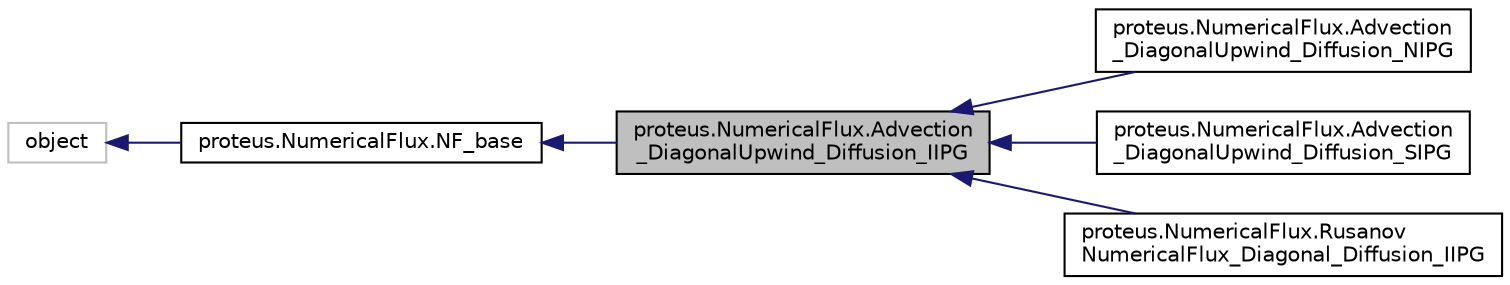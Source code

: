 digraph "proteus.NumericalFlux.Advection_DiagonalUpwind_Diffusion_IIPG"
{
 // LATEX_PDF_SIZE
  edge [fontname="Helvetica",fontsize="10",labelfontname="Helvetica",labelfontsize="10"];
  node [fontname="Helvetica",fontsize="10",shape=record];
  rankdir="LR";
  Node1 [label="proteus.NumericalFlux.Advection\l_DiagonalUpwind_Diffusion_IIPG",height=0.2,width=0.4,color="black", fillcolor="grey75", style="filled", fontcolor="black",tooltip=" "];
  Node2 -> Node1 [dir="back",color="midnightblue",fontsize="10",style="solid",fontname="Helvetica"];
  Node2 [label="proteus.NumericalFlux.NF_base",height=0.2,width=0.4,color="black", fillcolor="white", style="filled",URL="$df/d6e/classproteus_1_1NumericalFlux_1_1NF__base.html",tooltip=" "];
  Node3 -> Node2 [dir="back",color="midnightblue",fontsize="10",style="solid",fontname="Helvetica"];
  Node3 [label="object",height=0.2,width=0.4,color="grey75", fillcolor="white", style="filled",tooltip=" "];
  Node1 -> Node4 [dir="back",color="midnightblue",fontsize="10",style="solid",fontname="Helvetica"];
  Node4 [label="proteus.NumericalFlux.Advection\l_DiagonalUpwind_Diffusion_NIPG",height=0.2,width=0.4,color="black", fillcolor="white", style="filled",URL="$db/d53/classproteus_1_1NumericalFlux_1_1Advection__DiagonalUpwind__Diffusion__NIPG.html",tooltip=" "];
  Node1 -> Node5 [dir="back",color="midnightblue",fontsize="10",style="solid",fontname="Helvetica"];
  Node5 [label="proteus.NumericalFlux.Advection\l_DiagonalUpwind_Diffusion_SIPG",height=0.2,width=0.4,color="black", fillcolor="white", style="filled",URL="$d6/d2f/classproteus_1_1NumericalFlux_1_1Advection__DiagonalUpwind__Diffusion__SIPG.html",tooltip=" "];
  Node1 -> Node6 [dir="back",color="midnightblue",fontsize="10",style="solid",fontname="Helvetica"];
  Node6 [label="proteus.NumericalFlux.Rusanov\lNumericalFlux_Diagonal_Diffusion_IIPG",height=0.2,width=0.4,color="black", fillcolor="white", style="filled",URL="$d3/da5/classproteus_1_1NumericalFlux_1_1RusanovNumericalFlux__Diagonal__Diffusion__IIPG.html",tooltip=" "];
}
